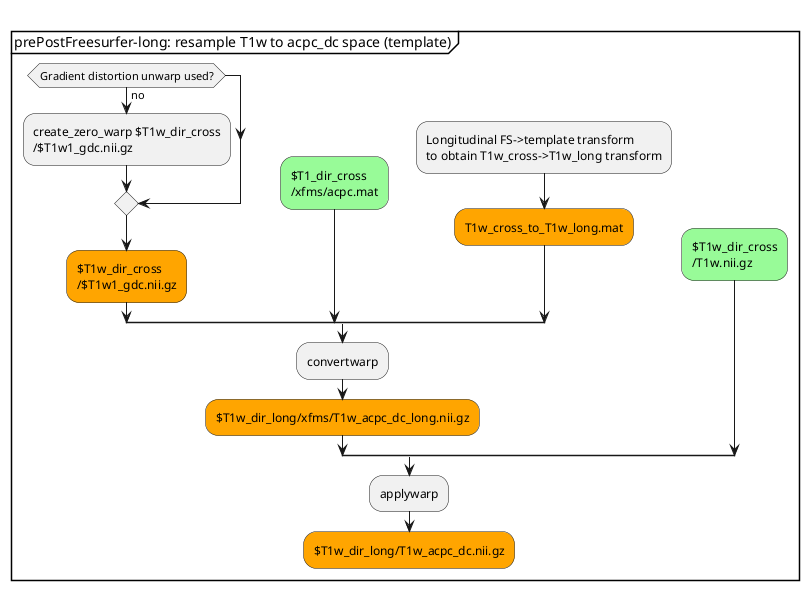 @startuml
split
 
 group prePostFreesurfer-long: resample T1w to acpc_dc space (template)
 -[hidden]->
 split
 -[hidden]->
 split
   -[hidden]->
   if (Gradient distortion unwarp used?) then (no)
     :create_zero_warp $T1w_dir_cross
     /$T1w1_gdc.nii.gz;        
   endif
   #orange:$T1w_dir_cross
   /$T1w1_gdc.nii.gz;
 split again
  -[hidden]->
  #palegreen:$T1_dir_cross
  /xfms/acpc.mat;
 split again
  -[hidden]->
  :Longitudinal FS->template transform  
  to obtain T1w_cross->T1w_long transform;
  #orange:T1w_cross_to_T1w_long.mat;
 end split
   :convertwarp;
   #orange:$T1w_dir_long/xfms/T1w_acpc_dc_long.nii.gz;
 split again
   -[hidden]->
   #palegreen:$T1w_dir_cross
   /T1w.nii.gz;
 end split
 :applywarp;
 #orange:$T1w_dir_long/T1w_acpc_dc.nii.gz;
end group
detach
@enduml
